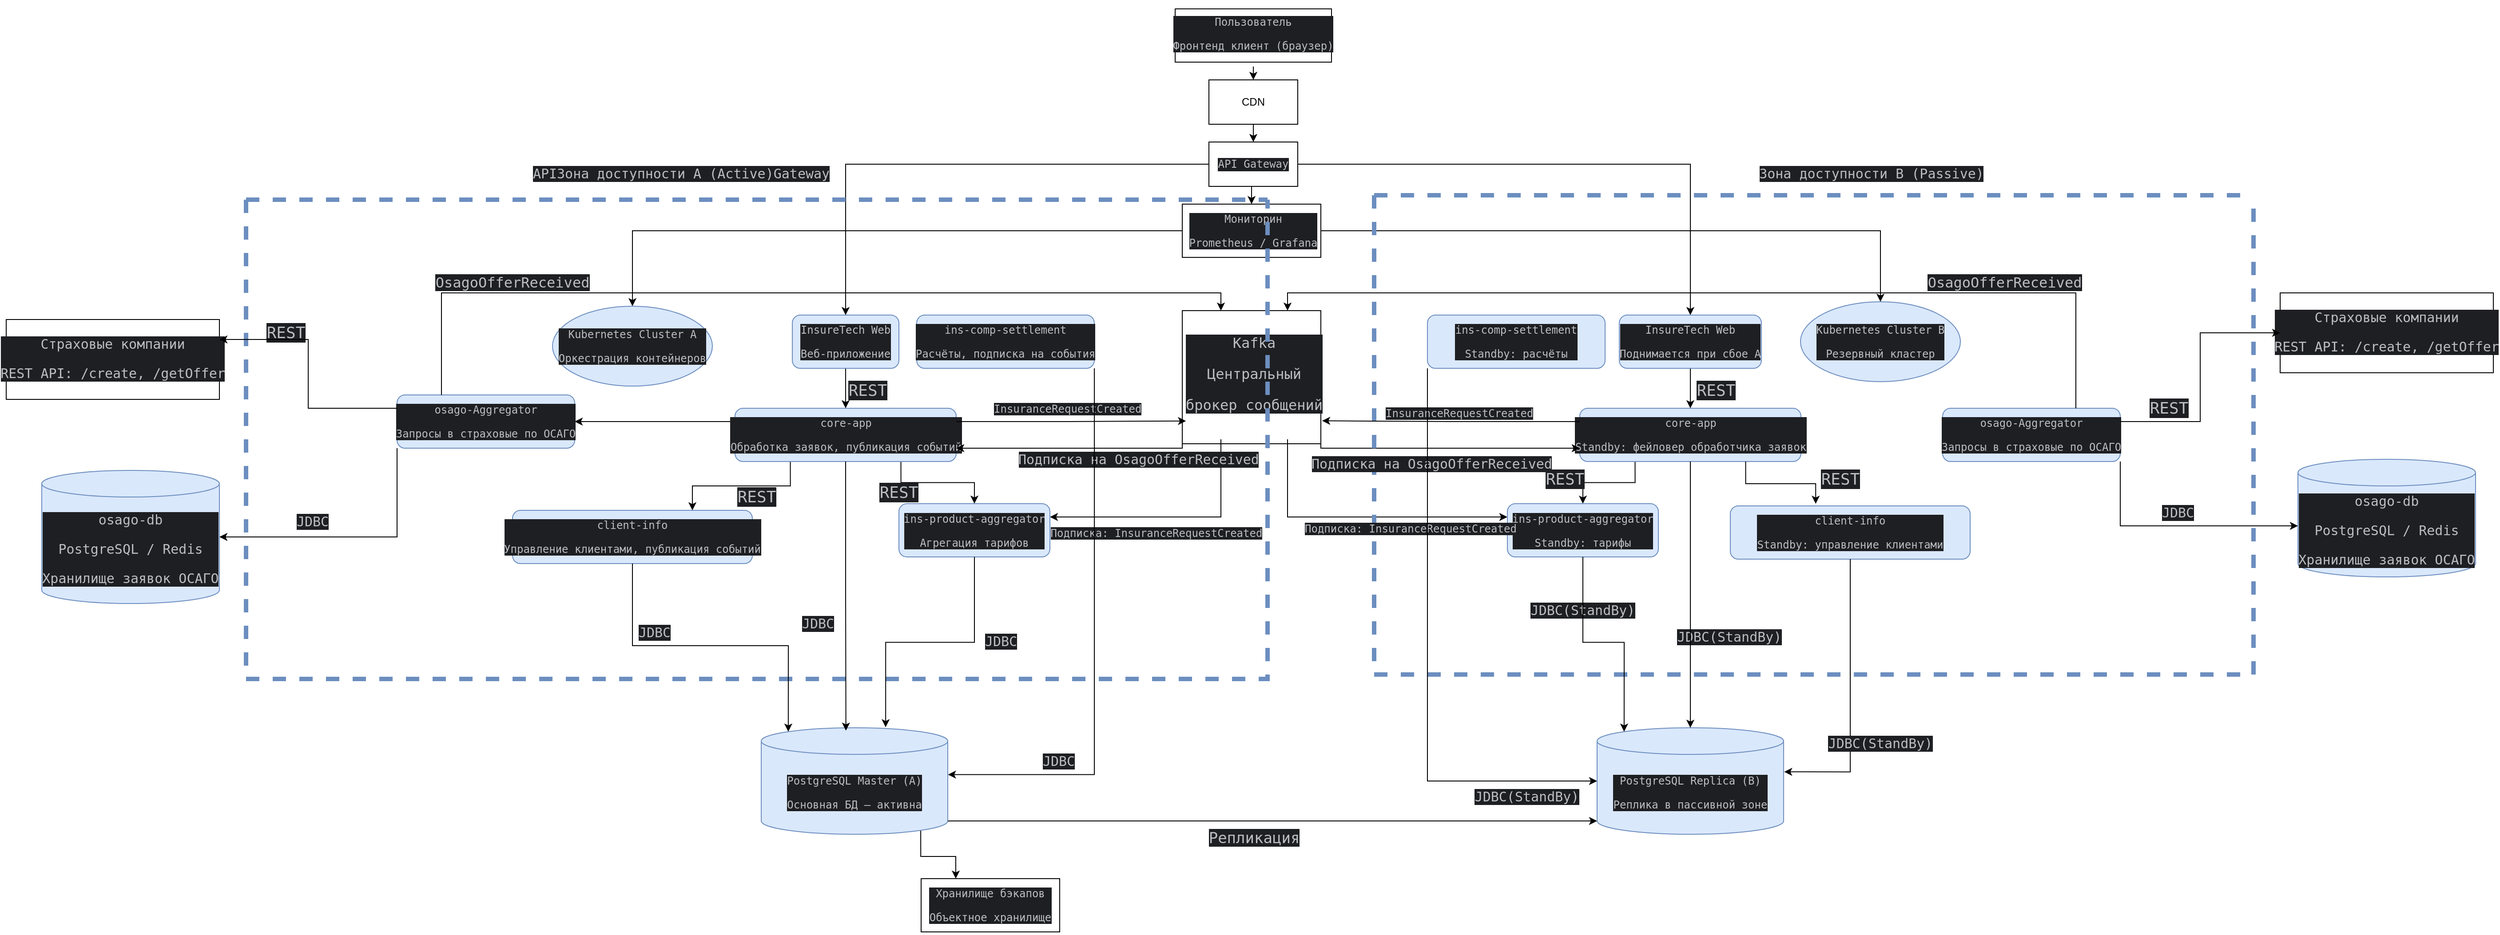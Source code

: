 <mxfile version="26.2.14">
  <diagram name="Страница — 1" id="bx8_xxog-MDYi9NOV8Kx">
    <mxGraphModel dx="5158" dy="1868" grid="1" gridSize="10" guides="1" tooltips="1" connect="1" arrows="1" fold="1" page="1" pageScale="1" pageWidth="827" pageHeight="1169" background="#FFFFFF" math="0" shadow="0">
      <root>
        <mxCell id="0" />
        <mxCell id="1" parent="0" />
        <mxCell id="gwfQxdDXelonZH8tzvoO-82" style="edgeStyle=orthogonalEdgeStyle;rounded=0;orthogonalLoop=1;jettySize=auto;html=1;exitX=0.5;exitY=1;exitDx=0;exitDy=0;entryX=0.5;entryY=0;entryDx=0;entryDy=0;" edge="1" parent="1" source="gwfQxdDXelonZH8tzvoO-2" target="gwfQxdDXelonZH8tzvoO-6">
          <mxGeometry relative="1" as="geometry" />
        </mxCell>
        <mxCell id="gwfQxdDXelonZH8tzvoO-2" value="" style="rounded=0;whiteSpace=wrap;html=1;" vertex="1" parent="1">
          <mxGeometry x="364" y="180" width="100" height="50" as="geometry" />
        </mxCell>
        <mxCell id="gwfQxdDXelonZH8tzvoO-1" value="" style="rounded=0;whiteSpace=wrap;html=1;" vertex="1" parent="1">
          <mxGeometry x="326" y="100" width="176" height="60" as="geometry" />
        </mxCell>
        <mxCell id="gwfQxdDXelonZH8tzvoO-83" style="edgeStyle=orthogonalEdgeStyle;rounded=0;orthogonalLoop=1;jettySize=auto;html=1;exitX=0.5;exitY=1;exitDx=0;exitDy=0;entryX=0.5;entryY=0;entryDx=0;entryDy=0;" edge="1" parent="1" source="gwfQxdDXelonZH8tzvoO-4" target="gwfQxdDXelonZH8tzvoO-2">
          <mxGeometry relative="1" as="geometry" />
        </mxCell>
        <mxCell id="gwfQxdDXelonZH8tzvoO-4" value="&lt;div style=&quot;background-color: rgb(30, 31, 34); color: rgb(188, 190, 196);&quot;&gt;&lt;pre style=&quot;font-family:&#39;JetBrains Mono&#39;,monospace;font-size:9,8pt;&quot;&gt;Пользователь&lt;/pre&gt;&lt;pre style=&quot;font-family:&#39;JetBrains Mono&#39;,monospace;font-size:9,8pt;&quot;&gt;&lt;div style=&quot;background-color:#1e1f22;color:#bcbec4&quot;&gt;&lt;pre style=&quot;font-family:&#39;JetBrains Mono&#39;,monospace;font-size:9,8pt;&quot;&gt;Фронтенд клиент (браузер)&lt;/pre&gt;&lt;/div&gt;&lt;/pre&gt;&lt;/div&gt;" style="text;html=1;align=center;verticalAlign=middle;whiteSpace=wrap;rounded=0;" vertex="1" parent="1">
          <mxGeometry x="364" y="90" width="100" height="75" as="geometry" />
        </mxCell>
        <mxCell id="gwfQxdDXelonZH8tzvoO-5" value="&lt;span style=&quot;background-color: light-dark(#ffffff, var(--ge-dark-color, #121212));&quot;&gt;CDN&lt;/span&gt;" style="text;html=1;align=center;verticalAlign=middle;whiteSpace=wrap;rounded=0;" vertex="1" parent="1">
          <mxGeometry x="384" y="190" width="60" height="30" as="geometry" />
        </mxCell>
        <mxCell id="gwfQxdDXelonZH8tzvoO-36" style="edgeStyle=orthogonalEdgeStyle;rounded=0;orthogonalLoop=1;jettySize=auto;html=1;exitX=1;exitY=0.5;exitDx=0;exitDy=0;entryX=0.5;entryY=0;entryDx=0;entryDy=0;" edge="1" parent="1" source="gwfQxdDXelonZH8tzvoO-6" target="gwfQxdDXelonZH8tzvoO-30">
          <mxGeometry relative="1" as="geometry" />
        </mxCell>
        <mxCell id="gwfQxdDXelonZH8tzvoO-81" style="edgeStyle=orthogonalEdgeStyle;rounded=0;orthogonalLoop=1;jettySize=auto;html=1;exitX=0.5;exitY=1;exitDx=0;exitDy=0;entryX=0.5;entryY=0;entryDx=0;entryDy=0;" edge="1" parent="1" source="gwfQxdDXelonZH8tzvoO-6" target="gwfQxdDXelonZH8tzvoO-13">
          <mxGeometry relative="1" as="geometry" />
        </mxCell>
        <mxCell id="gwfQxdDXelonZH8tzvoO-6" value="" style="rounded=0;whiteSpace=wrap;html=1;" vertex="1" parent="1">
          <mxGeometry x="364" y="250" width="100" height="50" as="geometry" />
        </mxCell>
        <mxCell id="gwfQxdDXelonZH8tzvoO-7" value="&lt;div style=&quot;background-color:#1e1f22;color:#bcbec4&quot;&gt;&lt;pre style=&quot;font-family:&#39;JetBrains Mono&#39;,monospace;font-size:9,8pt;&quot;&gt;API Gateway&lt;/pre&gt;&lt;/div&gt;" style="text;html=1;align=center;verticalAlign=middle;whiteSpace=wrap;rounded=0;" vertex="1" parent="1">
          <mxGeometry x="384" y="260" width="60" height="30" as="geometry" />
        </mxCell>
        <mxCell id="gwfQxdDXelonZH8tzvoO-11" value="&lt;div style=&quot;background-color: rgb(30, 31, 34); color: rgb(188, 190, 196);&quot;&gt;&lt;pre style=&quot;font-family:&#39;JetBrains Mono&#39;,monospace;font-size:9,8pt;&quot;&gt;&lt;font style=&quot;font-size: 15px;&quot;&gt;APIЗона доступности A (Active)Gateway&lt;/font&gt;&lt;br&gt;&lt;/pre&gt;&lt;/div&gt;" style="text;html=1;align=center;verticalAlign=middle;whiteSpace=wrap;rounded=0;" vertex="1" parent="1">
          <mxGeometry x="-260" y="270" width="60" height="30" as="geometry" />
        </mxCell>
        <mxCell id="gwfQxdDXelonZH8tzvoO-12" value="&lt;div style=&quot;background-color: rgb(30, 31, 34); color: rgb(188, 190, 196);&quot;&gt;&lt;pre style=&quot;font-family:&#39;JetBrains Mono&#39;,monospace;font-size:9,8pt;&quot;&gt;&lt;div style=&quot;background-color: rgb(30, 31, 34); color: rgb(188, 190, 196);&quot;&gt;&lt;pre style=&quot;font-family:&#39;JetBrains Mono&#39;,monospace;font-size:9,8pt;&quot;&gt;&lt;font style=&quot;font-size: 15px;&quot;&gt;Зона доступности B (Passive)&lt;/font&gt;&lt;/pre&gt;&lt;/div&gt;&lt;/pre&gt;&lt;/div&gt;" style="text;html=1;align=center;verticalAlign=middle;whiteSpace=wrap;rounded=0;" vertex="1" parent="1">
          <mxGeometry x="1080" y="270" width="60" height="30" as="geometry" />
        </mxCell>
        <mxCell id="gwfQxdDXelonZH8tzvoO-29" style="edgeStyle=orthogonalEdgeStyle;rounded=0;orthogonalLoop=1;jettySize=auto;html=1;entryX=0.5;entryY=0;entryDx=0;entryDy=0;" edge="1" parent="1" source="gwfQxdDXelonZH8tzvoO-13" target="gwfQxdDXelonZH8tzvoO-19">
          <mxGeometry relative="1" as="geometry" />
        </mxCell>
        <mxCell id="gwfQxdDXelonZH8tzvoO-32" style="edgeStyle=orthogonalEdgeStyle;rounded=0;orthogonalLoop=1;jettySize=auto;html=1;exitX=1;exitY=0.5;exitDx=0;exitDy=0;entryX=0.5;entryY=0;entryDx=0;entryDy=0;" edge="1" parent="1" source="gwfQxdDXelonZH8tzvoO-13" target="gwfQxdDXelonZH8tzvoO-21">
          <mxGeometry relative="1" as="geometry" />
        </mxCell>
        <mxCell id="gwfQxdDXelonZH8tzvoO-13" value="" style="rounded=0;whiteSpace=wrap;html=1;" vertex="1" parent="1">
          <mxGeometry x="334" y="320" width="156" height="60" as="geometry" />
        </mxCell>
        <mxCell id="gwfQxdDXelonZH8tzvoO-14" value="&lt;div style=&quot;background-color: rgb(30, 31, 34); color: rgb(188, 190, 196);&quot;&gt;&lt;pre style=&quot;font-family:&#39;JetBrains Mono&#39;,monospace;font-size:9,8pt;&quot;&gt;&lt;div style=&quot;background-color: rgb(30, 31, 34); color: rgb(188, 190, 196);&quot;&gt;&lt;pre style=&quot;font-family:&#39;JetBrains Mono&#39;,monospace;font-size:9,8pt;&quot;&gt;Мониторин&lt;/pre&gt;&lt;pre style=&quot;font-family:&#39;JetBrains Mono&#39;,monospace;font-size:9,8pt;&quot;&gt;Prometheus / Grafana&lt;/pre&gt;&lt;/div&gt;&lt;/pre&gt;&lt;/div&gt;" style="text;html=1;align=center;verticalAlign=middle;whiteSpace=wrap;rounded=0;" vertex="1" parent="1">
          <mxGeometry x="384" y="335" width="60" height="30" as="geometry" />
        </mxCell>
        <mxCell id="gwfQxdDXelonZH8tzvoO-42" style="edgeStyle=orthogonalEdgeStyle;rounded=0;orthogonalLoop=1;jettySize=auto;html=1;exitX=0.5;exitY=1;exitDx=0;exitDy=0;entryX=0.5;entryY=0;entryDx=0;entryDy=0;" edge="1" parent="1" source="gwfQxdDXelonZH8tzvoO-23" target="gwfQxdDXelonZH8tzvoO-37">
          <mxGeometry relative="1" as="geometry" />
        </mxCell>
        <mxCell id="gwfQxdDXelonZH8tzvoO-23" value="&lt;div style=&quot;background-color:#1e1f22;color:#bcbec4&quot;&gt;&lt;pre style=&quot;font-family:&#39;JetBrains Mono&#39;,monospace;font-size:9,8pt;&quot;&gt;InsureTech Web&lt;/pre&gt;&lt;pre style=&quot;font-family:&#39;JetBrains Mono&#39;,monospace;font-size:9,8pt;&quot;&gt;&lt;div&gt;&lt;pre style=&quot;font-family:&#39;JetBrains Mono&#39;,monospace;font-size:9,8pt;&quot;&gt;Веб-приложение&lt;/pre&gt;&lt;/div&gt;&lt;/pre&gt;&lt;/div&gt;" style="rounded=1;whiteSpace=wrap;html=1;fillColor=#dae8fc;strokeColor=#6c8ebf;" vertex="1" parent="1">
          <mxGeometry x="-105" y="445" width="120" height="60" as="geometry" />
        </mxCell>
        <mxCell id="gwfQxdDXelonZH8tzvoO-28" style="edgeStyle=orthogonalEdgeStyle;rounded=0;orthogonalLoop=1;jettySize=auto;html=1;entryX=0.5;entryY=0;entryDx=0;entryDy=0;" edge="1" parent="1" source="gwfQxdDXelonZH8tzvoO-6" target="gwfQxdDXelonZH8tzvoO-23">
          <mxGeometry relative="1" as="geometry" />
        </mxCell>
        <mxCell id="gwfQxdDXelonZH8tzvoO-43" style="edgeStyle=orthogonalEdgeStyle;rounded=0;orthogonalLoop=1;jettySize=auto;html=1;exitX=0.5;exitY=1;exitDx=0;exitDy=0;entryX=0.5;entryY=0;entryDx=0;entryDy=0;" edge="1" parent="1" source="gwfQxdDXelonZH8tzvoO-30" target="gwfQxdDXelonZH8tzvoO-39">
          <mxGeometry relative="1" as="geometry" />
        </mxCell>
        <mxCell id="gwfQxdDXelonZH8tzvoO-30" value="&lt;div style=&quot;background-color: rgb(30, 31, 34); color: rgb(188, 190, 196);&quot;&gt;&lt;pre style=&quot;font-family:&#39;JetBrains Mono&#39;,monospace;font-size:9,8pt;&quot;&gt;InsureTech Web&lt;/pre&gt;&lt;pre style=&quot;font-family:&#39;JetBrains Mono&#39;,monospace;font-size:9,8pt;&quot;&gt;&lt;pre style=&quot;font-family:&#39;JetBrains Mono&#39;,monospace;font-size:9,8pt;&quot;&gt;&lt;div style=&quot;background-color:#1e1f22;color:#bcbec4&quot;&gt;&lt;pre style=&quot;font-family:&#39;JetBrains Mono&#39;,monospace;font-size:9,8pt;&quot;&gt;Поднимается при сбое A&lt;/pre&gt;&lt;/div&gt;&lt;/pre&gt;&lt;/pre&gt;&lt;/div&gt;" style="rounded=1;whiteSpace=wrap;html=1;fillColor=#dae8fc;strokeColor=#6c8ebf;" vertex="1" parent="1">
          <mxGeometry x="826" y="445" width="160" height="60" as="geometry" />
        </mxCell>
        <mxCell id="gwfQxdDXelonZH8tzvoO-53" style="edgeStyle=orthogonalEdgeStyle;rounded=0;orthogonalLoop=1;jettySize=auto;html=1;exitX=0.25;exitY=1;exitDx=0;exitDy=0;entryX=0.75;entryY=0;entryDx=0;entryDy=0;" edge="1" parent="1" source="gwfQxdDXelonZH8tzvoO-37" target="gwfQxdDXelonZH8tzvoO-49">
          <mxGeometry relative="1" as="geometry" />
        </mxCell>
        <mxCell id="gwfQxdDXelonZH8tzvoO-54" style="edgeStyle=orthogonalEdgeStyle;rounded=0;orthogonalLoop=1;jettySize=auto;html=1;exitX=0.75;exitY=1;exitDx=0;exitDy=0;entryX=0.5;entryY=0;entryDx=0;entryDy=0;" edge="1" parent="1" source="gwfQxdDXelonZH8tzvoO-37" target="gwfQxdDXelonZH8tzvoO-50">
          <mxGeometry relative="1" as="geometry" />
        </mxCell>
        <mxCell id="gwfQxdDXelonZH8tzvoO-129" style="edgeStyle=orthogonalEdgeStyle;rounded=0;orthogonalLoop=1;jettySize=auto;html=1;exitX=0;exitY=0.25;exitDx=0;exitDy=0;entryX=1;entryY=0.5;entryDx=0;entryDy=0;" edge="1" parent="1" source="gwfQxdDXelonZH8tzvoO-37" target="gwfQxdDXelonZH8tzvoO-115">
          <mxGeometry relative="1" as="geometry" />
        </mxCell>
        <mxCell id="gwfQxdDXelonZH8tzvoO-37" value="&lt;div style=&quot;background-color: rgb(30, 31, 34); color: rgb(188, 190, 196);&quot;&gt;&lt;pre style=&quot;font-family:&#39;JetBrains Mono&#39;,monospace;font-size:9,8pt;&quot;&gt;&lt;div style=&quot;background-color: rgb(30, 31, 34); color: rgb(188, 190, 196);&quot;&gt;&lt;pre style=&quot;font-family:&#39;JetBrains Mono&#39;,monospace;font-size:9,8pt;&quot;&gt;core-app&lt;/pre&gt;&lt;pre style=&quot;font-family:&#39;JetBrains Mono&#39;,monospace;font-size:9,8pt;&quot;&gt;&lt;div style=&quot;background-color:#1e1f22;color:#bcbec4&quot;&gt;&lt;pre style=&quot;font-family:&#39;JetBrains Mono&#39;,monospace;font-size:9,8pt;&quot;&gt;Обработка заявок, публикация событий&lt;/pre&gt;&lt;/div&gt;&lt;/pre&gt;&lt;/div&gt;&lt;/pre&gt;&lt;/div&gt;" style="rounded=1;whiteSpace=wrap;html=1;fillColor=#dae8fc;strokeColor=#6c8ebf;" vertex="1" parent="1">
          <mxGeometry x="-169.5" y="550" width="249" height="60" as="geometry" />
        </mxCell>
        <mxCell id="gwfQxdDXelonZH8tzvoO-55" style="edgeStyle=orthogonalEdgeStyle;rounded=0;orthogonalLoop=1;jettySize=auto;html=1;exitX=0.25;exitY=1;exitDx=0;exitDy=0;entryX=0.5;entryY=0;entryDx=0;entryDy=0;" edge="1" parent="1" source="gwfQxdDXelonZH8tzvoO-39" target="gwfQxdDXelonZH8tzvoO-52">
          <mxGeometry relative="1" as="geometry" />
        </mxCell>
        <mxCell id="gwfQxdDXelonZH8tzvoO-39" value="&lt;div style=&quot;background-color: rgb(30, 31, 34); color: rgb(188, 190, 196);&quot;&gt;&lt;pre style=&quot;font-family:&#39;JetBrains Mono&#39;,monospace;font-size:9,8pt;&quot;&gt;&lt;div style=&quot;background-color: rgb(30, 31, 34); color: rgb(188, 190, 196);&quot;&gt;&lt;pre style=&quot;font-family:&#39;JetBrains Mono&#39;,monospace;font-size:9,8pt;&quot;&gt;core-app&lt;/pre&gt;&lt;pre style=&quot;font-family:&#39;JetBrains Mono&#39;,monospace;font-size:9,8pt;&quot;&gt;&lt;div style=&quot;background-color: rgb(30, 31, 34); color: rgb(188, 190, 196);&quot;&gt;&lt;pre style=&quot;font-family:&#39;JetBrains Mono&#39;,monospace;font-size:9,8pt;&quot;&gt;&lt;div style=&quot;background-color:#1e1f22;color:#bcbec4&quot;&gt;&lt;pre style=&quot;font-family:&#39;JetBrains Mono&#39;,monospace;font-size:9,8pt;&quot;&gt;Standby: фейловер обработчика заявок&lt;/pre&gt;&lt;/div&gt;&lt;/pre&gt;&lt;/div&gt;&lt;/pre&gt;&lt;/div&gt;&lt;/pre&gt;&lt;/div&gt;" style="rounded=1;whiteSpace=wrap;html=1;fillColor=#dae8fc;strokeColor=#6c8ebf;" vertex="1" parent="1">
          <mxGeometry x="781.5" y="550" width="249" height="60" as="geometry" />
        </mxCell>
        <mxCell id="gwfQxdDXelonZH8tzvoO-40" value="&lt;div style=&quot;background-color: rgb(30, 31, 34); color: rgb(188, 190, 196);&quot;&gt;&lt;pre style=&quot;font-family:&#39;JetBrains Mono&#39;,monospace;font-size:9,8pt;&quot;&gt;&lt;div style=&quot;background-color:#1e1f22;color:#bcbec4&quot;&gt;&lt;pre style=&quot;font-family:&#39;JetBrains Mono&#39;,monospace;font-size:9,8pt;&quot;&gt;ins-comp-settlement&lt;/pre&gt;&lt;pre style=&quot;font-family:&#39;JetBrains Mono&#39;,monospace;font-size:9,8pt;&quot;&gt;&lt;div&gt;&lt;pre style=&quot;font-family:&#39;JetBrains Mono&#39;,monospace;font-size:9,8pt;&quot;&gt;Расчёты, подписка на события&lt;/pre&gt;&lt;/div&gt;&lt;/pre&gt;&lt;/div&gt;&lt;/pre&gt;&lt;/div&gt;" style="rounded=1;whiteSpace=wrap;html=1;fillColor=#dae8fc;strokeColor=#6c8ebf;" vertex="1" parent="1">
          <mxGeometry x="35" y="445" width="200" height="60" as="geometry" />
        </mxCell>
        <mxCell id="gwfQxdDXelonZH8tzvoO-41" value="&lt;div style=&quot;background-color: rgb(30, 31, 34); color: rgb(188, 190, 196);&quot;&gt;&lt;pre style=&quot;font-family:&#39;JetBrains Mono&#39;,monospace;font-size:9,8pt;&quot;&gt;&lt;div style=&quot;background-color: rgb(30, 31, 34); color: rgb(188, 190, 196);&quot;&gt;&lt;pre style=&quot;font-family:&#39;JetBrains Mono&#39;,monospace;font-size:9,8pt;&quot;&gt;ins-comp-settlement&lt;/pre&gt;&lt;pre style=&quot;font-family:&#39;JetBrains Mono&#39;,monospace;font-size:9,8pt;&quot;&gt;&lt;pre style=&quot;font-family:&#39;JetBrains Mono&#39;,monospace;font-size:9,8pt;&quot;&gt;&lt;div style=&quot;background-color:#1e1f22;color:#bcbec4&quot;&gt;&lt;pre style=&quot;font-family:&#39;JetBrains Mono&#39;,monospace;font-size:9,8pt;&quot;&gt;Standby: расчёты&lt;/pre&gt;&lt;/div&gt;&lt;/pre&gt;&lt;/pre&gt;&lt;/div&gt;&lt;/pre&gt;&lt;/div&gt;" style="rounded=1;whiteSpace=wrap;html=1;fillColor=#dae8fc;strokeColor=#6c8ebf;" vertex="1" parent="1">
          <mxGeometry x="610" y="445" width="200" height="60" as="geometry" />
        </mxCell>
        <mxCell id="gwfQxdDXelonZH8tzvoO-133" style="edgeStyle=orthogonalEdgeStyle;rounded=0;orthogonalLoop=1;jettySize=auto;html=1;exitX=0;exitY=1;exitDx=0;exitDy=0;entryX=1;entryY=0.75;entryDx=0;entryDy=0;" edge="1" parent="1" source="gwfQxdDXelonZH8tzvoO-45" target="gwfQxdDXelonZH8tzvoO-37">
          <mxGeometry relative="1" as="geometry">
            <Array as="points">
              <mxPoint x="334" y="595" />
            </Array>
          </mxGeometry>
        </mxCell>
        <mxCell id="gwfQxdDXelonZH8tzvoO-45" value="" style="rounded=0;whiteSpace=wrap;html=1;" vertex="1" parent="1">
          <mxGeometry x="334" y="440" width="156" height="150" as="geometry" />
        </mxCell>
        <mxCell id="gwfQxdDXelonZH8tzvoO-70" style="edgeStyle=orthogonalEdgeStyle;rounded=0;orthogonalLoop=1;jettySize=auto;html=1;exitX=0.25;exitY=1;exitDx=0;exitDy=0;entryX=1;entryY=0.25;entryDx=0;entryDy=0;" edge="1" parent="1" source="gwfQxdDXelonZH8tzvoO-46" target="gwfQxdDXelonZH8tzvoO-50">
          <mxGeometry relative="1" as="geometry" />
        </mxCell>
        <mxCell id="gwfQxdDXelonZH8tzvoO-71" style="edgeStyle=orthogonalEdgeStyle;rounded=0;orthogonalLoop=1;jettySize=auto;html=1;exitX=0.75;exitY=1;exitDx=0;exitDy=0;entryX=0;entryY=0.25;entryDx=0;entryDy=0;" edge="1" parent="1" source="gwfQxdDXelonZH8tzvoO-46" target="gwfQxdDXelonZH8tzvoO-52">
          <mxGeometry relative="1" as="geometry" />
        </mxCell>
        <mxCell id="gwfQxdDXelonZH8tzvoO-165" style="edgeStyle=orthogonalEdgeStyle;rounded=0;orthogonalLoop=1;jettySize=auto;html=1;exitX=1;exitY=1;exitDx=0;exitDy=0;entryX=0;entryY=0.75;entryDx=0;entryDy=0;" edge="1" parent="1" source="gwfQxdDXelonZH8tzvoO-46" target="gwfQxdDXelonZH8tzvoO-39">
          <mxGeometry relative="1" as="geometry">
            <Array as="points">
              <mxPoint x="490" y="595" />
            </Array>
          </mxGeometry>
        </mxCell>
        <mxCell id="gwfQxdDXelonZH8tzvoO-46" value="&lt;div style=&quot;background-color: rgb(30, 31, 34); color: rgb(188, 190, 196);&quot;&gt;&lt;pre style=&quot;font-family:&#39;JetBrains Mono&#39;,monospace;font-size:9,8pt;&quot;&gt;&lt;div style=&quot;background-color: rgb(30, 31, 34); color: rgb(188, 190, 196);&quot;&gt;&lt;pre style=&quot;font-family:&#39;JetBrains Mono&#39;,monospace;font-size:9,8pt;&quot;&gt;&lt;div style=&quot;background-color: rgb(30, 31, 34); color: rgb(188, 190, 196);&quot;&gt;&lt;pre style=&quot;font-family:&#39;JetBrains Mono&#39;,monospace;font-size:9,8pt;&quot;&gt;&lt;font style=&quot;font-size: 16px;&quot;&gt;Kafka&lt;/font&gt;&lt;/pre&gt;&lt;pre style=&quot;font-family:&#39;JetBrains Mono&#39;,monospace;font-size:9,8pt;&quot;&gt;&lt;font style=&quot;font-size: 16px;&quot;&gt;&lt;div style=&quot;background-color: rgb(30, 31, 34); color: rgb(188, 190, 196);&quot;&gt;&lt;pre style=&quot;font-family: &amp;quot;JetBrains Mono&amp;quot;, monospace;&quot;&gt;Центральный&lt;/pre&gt;&lt;pre style=&quot;font-family: &amp;quot;JetBrains Mono&amp;quot;, monospace;&quot;&gt;брокер сообщений&lt;/pre&gt;&lt;/div&gt;&lt;/font&gt;&lt;/pre&gt;&lt;/div&gt;&lt;/pre&gt;&lt;/div&gt;&lt;/pre&gt;&lt;/div&gt;" style="text;html=1;align=center;verticalAlign=middle;whiteSpace=wrap;rounded=0;" vertex="1" parent="1">
          <mxGeometry x="340" y="440" width="150" height="145" as="geometry" />
        </mxCell>
        <mxCell id="gwfQxdDXelonZH8tzvoO-50" value="&lt;div style=&quot;background-color: rgb(30, 31, 34); color: rgb(188, 190, 196);&quot;&gt;&lt;pre style=&quot;font-family:&#39;JetBrains Mono&#39;,monospace;font-size:9,8pt;&quot;&gt;&lt;div style=&quot;background-color:#1e1f22;color:#bcbec4&quot;&gt;&lt;pre style=&quot;font-family:&#39;JetBrains Mono&#39;,monospace;font-size:9,8pt;&quot;&gt;ins-product-aggregator&lt;/pre&gt;&lt;pre style=&quot;font-family:&#39;JetBrains Mono&#39;,monospace;font-size:9,8pt;&quot;&gt;&lt;div&gt;&lt;pre style=&quot;font-family:&#39;JetBrains Mono&#39;,monospace;font-size:9,8pt;&quot;&gt;Агрегация тарифов&lt;/pre&gt;&lt;/div&gt;&lt;/pre&gt;&lt;/div&gt;&lt;/pre&gt;&lt;/div&gt;" style="rounded=1;whiteSpace=wrap;html=1;fillColor=#dae8fc;strokeColor=#6c8ebf;" vertex="1" parent="1">
          <mxGeometry x="15" y="657.5" width="170" height="60" as="geometry" />
        </mxCell>
        <mxCell id="gwfQxdDXelonZH8tzvoO-51" value="&lt;div style=&quot;background-color: rgb(30, 31, 34); color: rgb(188, 190, 196);&quot;&gt;&lt;pre style=&quot;font-family:&#39;JetBrains Mono&#39;,monospace;font-size:9,8pt;&quot;&gt;client-info&lt;/pre&gt;&lt;pre style=&quot;font-family:&#39;JetBrains Mono&#39;,monospace;font-size:9,8pt;&quot;&gt;&lt;div style=&quot;background-color: rgb(30, 31, 34); color: rgb(188, 190, 196);&quot;&gt;&lt;pre style=&quot;font-family:&#39;JetBrains Mono&#39;,monospace;font-size:9,8pt;&quot;&gt;&lt;div style=&quot;background-color:#1e1f22;color:#bcbec4&quot;&gt;&lt;pre style=&quot;font-family:&#39;JetBrains Mono&#39;,monospace;font-size:9,8pt;&quot;&gt;Standby: управление клиентами&lt;/pre&gt;&lt;/div&gt;&lt;/pre&gt;&lt;/div&gt;&lt;/pre&gt;&lt;/div&gt;" style="rounded=1;whiteSpace=wrap;html=1;fillColor=#dae8fc;strokeColor=#6c8ebf;" vertex="1" parent="1">
          <mxGeometry x="951" y="660" width="270" height="60" as="geometry" />
        </mxCell>
        <mxCell id="gwfQxdDXelonZH8tzvoO-56" style="edgeStyle=orthogonalEdgeStyle;rounded=0;orthogonalLoop=1;jettySize=auto;html=1;exitX=0.75;exitY=1;exitDx=0;exitDy=0;entryX=0.356;entryY=-0.04;entryDx=0;entryDy=0;entryPerimeter=0;" edge="1" parent="1" source="gwfQxdDXelonZH8tzvoO-39" target="gwfQxdDXelonZH8tzvoO-51">
          <mxGeometry relative="1" as="geometry" />
        </mxCell>
        <mxCell id="gwfQxdDXelonZH8tzvoO-60" value="&lt;div style=&quot;background-color: rgb(30, 31, 34); color: rgb(188, 190, 196);&quot;&gt;&lt;pre style=&quot;font-family:&#39;JetBrains Mono&#39;,monospace;font-size:9,8pt;&quot;&gt;&lt;font style=&quot;font-size: 18px;&quot;&gt;REST&lt;/font&gt;&lt;/pre&gt;&lt;/div&gt;" style="text;whiteSpace=wrap;html=1;align=center;" vertex="1" parent="1">
          <mxGeometry x="1050" y="600" width="50" height="50" as="geometry" />
        </mxCell>
        <mxCell id="gwfQxdDXelonZH8tzvoO-61" value="&lt;div style=&quot;background-color: rgb(30, 31, 34); color: rgb(188, 190, 196);&quot;&gt;&lt;pre style=&quot;font-family:&#39;JetBrains Mono&#39;,monospace;font-size:9,8pt;&quot;&gt;&lt;font style=&quot;font-size: 18px;&quot;&gt;REST&lt;/font&gt;&lt;/pre&gt;&lt;/div&gt;" style="text;whiteSpace=wrap;html=1;align=center;" vertex="1" parent="1">
          <mxGeometry x="910" y="500" width="50" height="50" as="geometry" />
        </mxCell>
        <mxCell id="gwfQxdDXelonZH8tzvoO-62" value="&lt;div style=&quot;background-color: rgb(30, 31, 34); color: rgb(188, 190, 196);&quot;&gt;&lt;pre style=&quot;font-family:&#39;JetBrains Mono&#39;,monospace;font-size:9,8pt;&quot;&gt;&lt;font style=&quot;font-size: 18px;&quot;&gt;REST&lt;/font&gt;&lt;/pre&gt;&lt;/div&gt;" style="text;whiteSpace=wrap;html=1;align=center;" vertex="1" parent="1">
          <mxGeometry x="-45" y="500" width="50" height="50" as="geometry" />
        </mxCell>
        <mxCell id="gwfQxdDXelonZH8tzvoO-79" value="" style="swimlane;startSize=0;fillColor=#dae8fc;strokeColor=#6c8ebf;dashed=1;strokeWidth=5;" vertex="1" parent="1">
          <mxGeometry x="-720" y="315" width="1150" height="540" as="geometry" />
        </mxCell>
        <mxCell id="gwfQxdDXelonZH8tzvoO-73" value="&lt;div style=&quot;background-color:#1e1f22;color:#bcbec4&quot;&gt;&lt;pre style=&quot;font-family:&#39;JetBrains Mono&#39;,monospace;font-size:9,8pt;&quot;&gt;InsuranceRequestCreated&lt;/pre&gt;&lt;/div&gt;" style="text;whiteSpace=wrap;html=1;" vertex="1" parent="gwfQxdDXelonZH8tzvoO-79">
          <mxGeometry x="840" y="210" width="164" height="40" as="geometry" />
        </mxCell>
        <mxCell id="gwfQxdDXelonZH8tzvoO-19" value="&lt;div style=&quot;background-color:#1e1f22;color:#bcbec4&quot;&gt;&lt;pre style=&quot;font-family:&#39;JetBrains Mono&#39;,monospace;font-size:9,8pt;&quot;&gt;Kubernetes Cluster A&lt;/pre&gt;&lt;pre style=&quot;font-family:&#39;JetBrains Mono&#39;,monospace;font-size:9,8pt;&quot;&gt;&lt;div&gt;&lt;pre style=&quot;font-family:&#39;JetBrains Mono&#39;,monospace;font-size:9,8pt;&quot;&gt;Оркестрация контейнеров&lt;/pre&gt;&lt;/div&gt;&lt;/pre&gt;&lt;/div&gt;" style="ellipse;whiteSpace=wrap;html=1;fillColor=#dae8fc;strokeColor=#6c8ebf;" vertex="1" parent="gwfQxdDXelonZH8tzvoO-79">
          <mxGeometry x="345" y="120" width="180" height="90" as="geometry" />
        </mxCell>
        <mxCell id="gwfQxdDXelonZH8tzvoO-49" value="&lt;div style=&quot;background-color: rgb(30, 31, 34); color: rgb(188, 190, 196);&quot;&gt;&lt;pre style=&quot;font-family:&#39;JetBrains Mono&#39;,monospace;font-size:9,8pt;&quot;&gt;client-info&lt;/pre&gt;&lt;pre style=&quot;font-family:&#39;JetBrains Mono&#39;,monospace;font-size:9,8pt;&quot;&gt;&lt;div style=&quot;background-color:#1e1f22;color:#bcbec4&quot;&gt;&lt;pre style=&quot;font-family:&#39;JetBrains Mono&#39;,monospace;font-size:9,8pt;&quot;&gt;Управление клиентами, публикация событий&lt;/pre&gt;&lt;/div&gt;&lt;/pre&gt;&lt;/div&gt;" style="rounded=1;whiteSpace=wrap;html=1;fillColor=#dae8fc;strokeColor=#6c8ebf;" vertex="1" parent="gwfQxdDXelonZH8tzvoO-79">
          <mxGeometry x="300" y="350" width="270" height="60" as="geometry" />
        </mxCell>
        <mxCell id="gwfQxdDXelonZH8tzvoO-57" value="&lt;div style=&quot;background-color: rgb(30, 31, 34); color: rgb(188, 190, 196);&quot;&gt;&lt;pre style=&quot;font-family:&#39;JetBrains Mono&#39;,monospace;font-size:9,8pt;&quot;&gt;&lt;font style=&quot;font-size: 18px;&quot;&gt;REST&lt;/font&gt;&lt;/pre&gt;&lt;/div&gt;" style="text;whiteSpace=wrap;html=1;align=center;" vertex="1" parent="gwfQxdDXelonZH8tzvoO-79">
          <mxGeometry x="710" y="300" width="50" height="50" as="geometry" />
        </mxCell>
        <mxCell id="gwfQxdDXelonZH8tzvoO-58" value="&lt;div style=&quot;background-color: rgb(30, 31, 34); color: rgb(188, 190, 196);&quot;&gt;&lt;pre style=&quot;font-family:&#39;JetBrains Mono&#39;,monospace;font-size:9,8pt;&quot;&gt;&lt;font style=&quot;font-size: 18px;&quot;&gt;REST&lt;/font&gt;&lt;/pre&gt;&lt;/div&gt;" style="text;whiteSpace=wrap;html=1;align=center;" vertex="1" parent="gwfQxdDXelonZH8tzvoO-79">
          <mxGeometry x="550" y="305" width="50" height="50" as="geometry" />
        </mxCell>
        <mxCell id="gwfQxdDXelonZH8tzvoO-103" value="&lt;div style=&quot;background-color: rgb(30, 31, 34); color: rgb(188, 190, 196);&quot;&gt;&lt;pre style=&quot;font-family:&#39;JetBrains Mono&#39;,monospace;font-size:9,8pt;&quot;&gt;&lt;font style=&quot;font-size: 15px;&quot;&gt;JDBC&lt;/font&gt;&lt;/pre&gt;&lt;/div&gt;" style="text;whiteSpace=wrap;html=1;align=center;" vertex="1" parent="gwfQxdDXelonZH8tzvoO-79">
          <mxGeometry x="435" y="460" width="50" height="40" as="geometry" />
        </mxCell>
        <mxCell id="gwfQxdDXelonZH8tzvoO-105" value="&lt;div style=&quot;background-color: rgb(30, 31, 34); color: rgb(188, 190, 196);&quot;&gt;&lt;pre style=&quot;font-family:&#39;JetBrains Mono&#39;,monospace;font-size:9,8pt;&quot;&gt;&lt;font style=&quot;font-size: 15px;&quot;&gt;JDBC&lt;/font&gt;&lt;/pre&gt;&lt;/div&gt;" style="text;whiteSpace=wrap;html=1;align=center;" vertex="1" parent="gwfQxdDXelonZH8tzvoO-79">
          <mxGeometry x="619" y="450" width="50" height="40" as="geometry" />
        </mxCell>
        <mxCell id="gwfQxdDXelonZH8tzvoO-106" value="&lt;div style=&quot;background-color: rgb(30, 31, 34); color: rgb(188, 190, 196);&quot;&gt;&lt;pre style=&quot;font-family:&#39;JetBrains Mono&#39;,monospace;font-size:9,8pt;&quot;&gt;&lt;font style=&quot;font-size: 15px;&quot;&gt;JDBC&lt;/font&gt;&lt;/pre&gt;&lt;/div&gt;" style="text;whiteSpace=wrap;html=1;align=center;" vertex="1" parent="gwfQxdDXelonZH8tzvoO-79">
          <mxGeometry x="825" y="470" width="50" height="40" as="geometry" />
        </mxCell>
        <mxCell id="gwfQxdDXelonZH8tzvoO-63" value="&lt;div style=&quot;background-color:#1e1f22;color:#bcbec4&quot;&gt;&lt;pre style=&quot;font-family:&#39;JetBrains Mono&#39;,monospace;font-size:9,8pt;&quot;&gt;Подписка: InsuranceRequestCreated&lt;/pre&gt;&lt;/div&gt;" style="text;whiteSpace=wrap;html=1;align=center;" vertex="1" parent="gwfQxdDXelonZH8tzvoO-79">
          <mxGeometry x="900" y="350" width="250" height="40" as="geometry" />
        </mxCell>
        <mxCell id="gwfQxdDXelonZH8tzvoO-115" value="&lt;div style=&quot;background-color: rgb(30, 31, 34); color: rgb(188, 190, 196);&quot;&gt;&lt;pre style=&quot;font-family:&#39;JetBrains Mono&#39;,monospace;font-size:9,8pt;&quot;&gt;&lt;div style=&quot;background-color:#1e1f22;color:#bcbec4&quot;&gt;&lt;pre style=&quot;font-family:&#39;JetBrains Mono&#39;,monospace;font-size:9,8pt;&quot;&gt;osago-Aggregator&lt;/pre&gt;&lt;/div&gt;&lt;/pre&gt;&lt;pre style=&quot;font-family:&#39;JetBrains Mono&#39;,monospace;font-size:9,8pt;&quot;&gt;&lt;div style=&quot;background-color:#1e1f22;color:#bcbec4&quot;&gt;&lt;pre style=&quot;font-family:&#39;JetBrains Mono&#39;,monospace;font-size:9,8pt;&quot;&gt;Запросы в страховые по ОСАГО&lt;/pre&gt;&lt;/div&gt;&lt;/pre&gt;&lt;/div&gt;" style="rounded=1;whiteSpace=wrap;html=1;fillColor=#dae8fc;strokeColor=#6c8ebf;" vertex="1" parent="gwfQxdDXelonZH8tzvoO-79">
          <mxGeometry x="170" y="220" width="200" height="60" as="geometry" />
        </mxCell>
        <mxCell id="gwfQxdDXelonZH8tzvoO-130" value="&lt;div style=&quot;background-color: rgb(30, 31, 34); color: rgb(188, 190, 196);&quot;&gt;&lt;pre style=&quot;font-family:&#39;JetBrains Mono&#39;,monospace;font-size:9,8pt;&quot;&gt;&lt;font style=&quot;font-size: 16px;&quot;&gt;OsagoOfferReceived&lt;/font&gt;&lt;/pre&gt;&lt;/div&gt;" style="text;whiteSpace=wrap;html=1;align=center;" vertex="1" parent="gwfQxdDXelonZH8tzvoO-79">
          <mxGeometry x="220" y="65" width="160" height="40" as="geometry" />
        </mxCell>
        <mxCell id="gwfQxdDXelonZH8tzvoO-134" value="&lt;div style=&quot;background-color: rgb(30, 31, 34); color: rgb(188, 190, 196);&quot;&gt;&lt;pre style=&quot;font-family:&#39;JetBrains Mono&#39;,monospace;font-size:9,8pt;&quot;&gt;&lt;font style=&quot;font-size: 15px;&quot;&gt;Подписка на OsagoOfferReceived&lt;/font&gt;&lt;/pre&gt;&lt;/div&gt;" style="text;whiteSpace=wrap;html=1;align=center;" vertex="1" parent="gwfQxdDXelonZH8tzvoO-79">
          <mxGeometry x="890" y="265" width="230" height="40" as="geometry" />
        </mxCell>
        <mxCell id="gwfQxdDXelonZH8tzvoO-139" value="&lt;div style=&quot;background-color: rgb(30, 31, 34); color: rgb(188, 190, 196);&quot;&gt;&lt;pre style=&quot;font-family:&#39;JetBrains Mono&#39;,monospace;font-size:9,8pt;&quot;&gt;&lt;font style=&quot;font-size: 15px;&quot;&gt;JDBC&lt;/font&gt;&lt;/pre&gt;&lt;/div&gt;" style="text;whiteSpace=wrap;html=1;align=center;" vertex="1" parent="gwfQxdDXelonZH8tzvoO-79">
          <mxGeometry x="50" y="335" width="50" height="40" as="geometry" />
        </mxCell>
        <mxCell id="gwfQxdDXelonZH8tzvoO-140" value="&lt;div style=&quot;background-color: rgb(30, 31, 34); color: rgb(188, 190, 196);&quot;&gt;&lt;pre style=&quot;font-family:&#39;JetBrains Mono&#39;,monospace;font-size:9,8pt;&quot;&gt;&lt;font style=&quot;font-size: 18px;&quot;&gt;REST&lt;/font&gt;&lt;/pre&gt;&lt;/div&gt;" style="text;whiteSpace=wrap;html=1;align=center;" vertex="1" parent="gwfQxdDXelonZH8tzvoO-79">
          <mxGeometry x="20" y="120" width="50" height="50" as="geometry" />
        </mxCell>
        <mxCell id="gwfQxdDXelonZH8tzvoO-80" value="" style="swimlane;startSize=0;fillColor=#dae8fc;strokeColor=#6c8ebf;dashed=1;strokeWidth=5;" vertex="1" parent="1">
          <mxGeometry x="550" y="310" width="990" height="540" as="geometry" />
        </mxCell>
        <mxCell id="gwfQxdDXelonZH8tzvoO-74" value="&lt;div style=&quot;background-color:#1e1f22;color:#bcbec4&quot;&gt;&lt;pre style=&quot;font-family:&#39;JetBrains Mono&#39;,monospace;font-size:9,8pt;&quot;&gt;InsuranceRequestCreated&lt;/pre&gt;&lt;/div&gt;" style="text;whiteSpace=wrap;html=1;" vertex="1" parent="gwfQxdDXelonZH8tzvoO-80">
          <mxGeometry x="11" y="220" width="164" height="40" as="geometry" />
        </mxCell>
        <mxCell id="gwfQxdDXelonZH8tzvoO-52" value="&lt;div style=&quot;background-color: rgb(30, 31, 34); color: rgb(188, 190, 196);&quot;&gt;&lt;pre style=&quot;font-family:&#39;JetBrains Mono&#39;,monospace;font-size:9,8pt;&quot;&gt;&lt;div style=&quot;background-color: rgb(30, 31, 34); color: rgb(188, 190, 196);&quot;&gt;&lt;pre style=&quot;font-family:&#39;JetBrains Mono&#39;,monospace;font-size:9,8pt;&quot;&gt;ins-product-aggregator&lt;/pre&gt;&lt;pre style=&quot;font-family:&#39;JetBrains Mono&#39;,monospace;font-size:9,8pt;&quot;&gt;&lt;pre style=&quot;font-family:&#39;JetBrains Mono&#39;,monospace;font-size:9,8pt;&quot;&gt;&lt;div style=&quot;background-color:#1e1f22;color:#bcbec4&quot;&gt;&lt;pre style=&quot;font-family:&#39;JetBrains Mono&#39;,monospace;font-size:9,8pt;&quot;&gt;Standby: тарифы&lt;/pre&gt;&lt;/div&gt;&lt;/pre&gt;&lt;/pre&gt;&lt;/div&gt;&lt;/pre&gt;&lt;/div&gt;" style="rounded=1;whiteSpace=wrap;html=1;fillColor=#dae8fc;strokeColor=#6c8ebf;" vertex="1" parent="gwfQxdDXelonZH8tzvoO-80">
          <mxGeometry x="150" y="347.5" width="170" height="60" as="geometry" />
        </mxCell>
        <mxCell id="gwfQxdDXelonZH8tzvoO-64" value="&lt;div style=&quot;background-color:#1e1f22;color:#bcbec4&quot;&gt;&lt;pre style=&quot;font-family:&#39;JetBrains Mono&#39;,monospace;font-size:9,8pt;&quot;&gt;Подписка: InsuranceRequestCreated&lt;/pre&gt;&lt;/div&gt;" style="text;whiteSpace=wrap;html=1;" vertex="1" parent="gwfQxdDXelonZH8tzvoO-80">
          <mxGeometry x="-80" y="350" width="250" height="35" as="geometry" />
        </mxCell>
        <mxCell id="gwfQxdDXelonZH8tzvoO-72" style="edgeStyle=orthogonalEdgeStyle;rounded=0;orthogonalLoop=1;jettySize=auto;html=1;exitX=0.5;exitY=1;exitDx=0;exitDy=0;" edge="1" parent="gwfQxdDXelonZH8tzvoO-80" source="gwfQxdDXelonZH8tzvoO-64" target="gwfQxdDXelonZH8tzvoO-64">
          <mxGeometry relative="1" as="geometry" />
        </mxCell>
        <mxCell id="gwfQxdDXelonZH8tzvoO-21" value="&lt;div style=&quot;background-color: rgb(30, 31, 34); color: rgb(188, 190, 196);&quot;&gt;&lt;pre style=&quot;font-family:&#39;JetBrains Mono&#39;,monospace;font-size:9,8pt;&quot;&gt;Kubernetes Cluster B&lt;/pre&gt;&lt;pre style=&quot;font-family:&#39;JetBrains Mono&#39;,monospace;font-size:9,8pt;&quot;&gt;&lt;div style=&quot;background-color:#1e1f22;color:#bcbec4&quot;&gt;&lt;pre style=&quot;font-family:&#39;JetBrains Mono&#39;,monospace;font-size:9,8pt;&quot;&gt;Резервный кластер&lt;/pre&gt;&lt;/div&gt;&lt;/pre&gt;&lt;/div&gt;" style="ellipse;whiteSpace=wrap;html=1;fillColor=#dae8fc;strokeColor=#6c8ebf;" vertex="1" parent="gwfQxdDXelonZH8tzvoO-80">
          <mxGeometry x="480" y="120" width="180" height="90" as="geometry" />
        </mxCell>
        <mxCell id="gwfQxdDXelonZH8tzvoO-59" value="&lt;div style=&quot;background-color: rgb(30, 31, 34); color: rgb(188, 190, 196);&quot;&gt;&lt;pre style=&quot;font-family:&#39;JetBrains Mono&#39;,monospace;font-size:9,8pt;&quot;&gt;&lt;font style=&quot;font-size: 18px;&quot;&gt;REST&lt;/font&gt;&lt;/pre&gt;&lt;/div&gt;" style="text;whiteSpace=wrap;html=1;align=center;" vertex="1" parent="gwfQxdDXelonZH8tzvoO-80">
          <mxGeometry x="190" y="290" width="50" height="50" as="geometry" />
        </mxCell>
        <mxCell id="gwfQxdDXelonZH8tzvoO-107" value="&lt;div style=&quot;background-color: rgb(30, 31, 34); color: rgb(188, 190, 196);&quot;&gt;&lt;pre style=&quot;font-family:&#39;JetBrains Mono&#39;,monospace;font-size:9,8pt;&quot;&gt;&lt;font style=&quot;font-size: 15px;&quot;&gt;JDBC(StandBy)&lt;/font&gt;&lt;/pre&gt;&lt;/div&gt;" style="text;whiteSpace=wrap;html=1;align=center;" vertex="1" parent="gwfQxdDXelonZH8tzvoO-80">
          <mxGeometry x="175" y="440" width="120" height="40" as="geometry" />
        </mxCell>
        <mxCell id="gwfQxdDXelonZH8tzvoO-109" value="&lt;div style=&quot;background-color: rgb(30, 31, 34); color: rgb(188, 190, 196);&quot;&gt;&lt;pre style=&quot;font-family:&#39;JetBrains Mono&#39;,monospace;font-size:9,8pt;&quot;&gt;&lt;font style=&quot;font-size: 15px;&quot;&gt;JDBC(StandBy)&lt;/font&gt;&lt;/pre&gt;&lt;/div&gt;" style="text;whiteSpace=wrap;html=1;align=center;" vertex="1" parent="gwfQxdDXelonZH8tzvoO-80">
          <mxGeometry x="340" y="470" width="120" height="40" as="geometry" />
        </mxCell>
        <mxCell id="gwfQxdDXelonZH8tzvoO-151" value="&lt;div style=&quot;background-color: rgb(30, 31, 34); color: rgb(188, 190, 196);&quot;&gt;&lt;pre style=&quot;font-family:&#39;JetBrains Mono&#39;,monospace;font-size:9,8pt;&quot;&gt;&lt;div style=&quot;background-color:#1e1f22;color:#bcbec4&quot;&gt;&lt;pre style=&quot;font-family:&#39;JetBrains Mono&#39;,monospace;font-size:9,8pt;&quot;&gt;osago-Aggregator&lt;/pre&gt;&lt;/div&gt;&lt;/pre&gt;&lt;pre style=&quot;font-family:&#39;JetBrains Mono&#39;,monospace;font-size:9,8pt;&quot;&gt;&lt;div style=&quot;background-color:#1e1f22;color:#bcbec4&quot;&gt;&lt;pre style=&quot;font-family:&#39;JetBrains Mono&#39;,monospace;font-size:9,8pt;&quot;&gt;Запросы в страховые по ОСАГО&lt;/pre&gt;&lt;/div&gt;&lt;/pre&gt;&lt;/div&gt;" style="rounded=1;whiteSpace=wrap;html=1;fillColor=#dae8fc;strokeColor=#6c8ebf;" vertex="1" parent="gwfQxdDXelonZH8tzvoO-80">
          <mxGeometry x="640" y="240" width="200" height="60" as="geometry" />
        </mxCell>
        <mxCell id="gwfQxdDXelonZH8tzvoO-153" value="&lt;div style=&quot;background-color: rgb(30, 31, 34); color: rgb(188, 190, 196);&quot;&gt;&lt;pre style=&quot;font-family:&#39;JetBrains Mono&#39;,monospace;font-size:9,8pt;&quot;&gt;&lt;font style=&quot;font-size: 15px;&quot;&gt;JDBC&lt;/font&gt;&lt;/pre&gt;&lt;/div&gt;" style="text;whiteSpace=wrap;html=1;align=center;" vertex="1" parent="gwfQxdDXelonZH8tzvoO-80">
          <mxGeometry x="880" y="330" width="50" height="40" as="geometry" />
        </mxCell>
        <mxCell id="gwfQxdDXelonZH8tzvoO-154" value="&lt;div style=&quot;background-color: rgb(30, 31, 34); color: rgb(188, 190, 196);&quot;&gt;&lt;pre style=&quot;font-family:&#39;JetBrains Mono&#39;,monospace;font-size:9,8pt;&quot;&gt;&lt;font style=&quot;font-size: 18px;&quot;&gt;REST&lt;/font&gt;&lt;/pre&gt;&lt;/div&gt;" style="text;whiteSpace=wrap;html=1;align=center;" vertex="1" parent="gwfQxdDXelonZH8tzvoO-80">
          <mxGeometry x="870" y="210" width="50" height="50" as="geometry" />
        </mxCell>
        <mxCell id="gwfQxdDXelonZH8tzvoO-152" value="&lt;div style=&quot;background-color: rgb(30, 31, 34); color: rgb(188, 190, 196);&quot;&gt;&lt;pre style=&quot;font-family:&#39;JetBrains Mono&#39;,monospace;font-size:9,8pt;&quot;&gt;&lt;font style=&quot;font-size: 16px;&quot;&gt;OsagoOfferReceived&lt;/font&gt;&lt;/pre&gt;&lt;/div&gt;" style="text;whiteSpace=wrap;html=1;align=center;" vertex="1" parent="gwfQxdDXelonZH8tzvoO-80">
          <mxGeometry x="630" y="70" width="160" height="40" as="geometry" />
        </mxCell>
        <mxCell id="gwfQxdDXelonZH8tzvoO-166" value="&lt;div style=&quot;background-color: rgb(30, 31, 34); color: rgb(188, 190, 196);&quot;&gt;&lt;pre style=&quot;font-family:&#39;JetBrains Mono&#39;,monospace;font-size:9,8pt;&quot;&gt;&lt;font style=&quot;font-size: 15px;&quot;&gt;Подписка на OsagoOfferReceived&lt;/font&gt;&lt;/pre&gt;&lt;/div&gt;" style="text;whiteSpace=wrap;html=1;align=center;" vertex="1" parent="gwfQxdDXelonZH8tzvoO-80">
          <mxGeometry x="-50" y="275" width="230" height="40" as="geometry" />
        </mxCell>
        <mxCell id="gwfQxdDXelonZH8tzvoO-102" style="edgeStyle=orthogonalEdgeStyle;rounded=0;orthogonalLoop=1;jettySize=auto;html=1;exitX=0.855;exitY=1;exitDx=0;exitDy=-4.35;exitPerimeter=0;entryX=0.25;entryY=0;entryDx=0;entryDy=0;" edge="1" parent="1" source="gwfQxdDXelonZH8tzvoO-84" target="gwfQxdDXelonZH8tzvoO-101">
          <mxGeometry relative="1" as="geometry" />
        </mxCell>
        <mxCell id="gwfQxdDXelonZH8tzvoO-84" value="&lt;div style=&quot;background-color: rgb(30, 31, 34); color: rgb(188, 190, 196);&quot;&gt;&lt;pre style=&quot;font-family:&#39;JetBrains Mono&#39;,monospace;font-size:9,8pt;&quot;&gt;PostgreSQL Master (A)&lt;/pre&gt;&lt;pre style=&quot;font-family:&#39;JetBrains Mono&#39;,monospace;font-size:9,8pt;&quot;&gt;&lt;div style=&quot;background-color:#1e1f22;color:#bcbec4&quot;&gt;&lt;pre style=&quot;font-family:&#39;JetBrains Mono&#39;,monospace;font-size:9,8pt;&quot;&gt;Основная БД — активна&lt;/pre&gt;&lt;/div&gt;&lt;/pre&gt;&lt;/div&gt;" style="shape=cylinder3;whiteSpace=wrap;html=1;boundedLbl=1;backgroundOutline=1;size=15;fillColor=#dae8fc;strokeColor=#6c8ebf;" vertex="1" parent="1">
          <mxGeometry x="-140" y="910" width="210" height="120" as="geometry" />
        </mxCell>
        <mxCell id="gwfQxdDXelonZH8tzvoO-88" style="edgeStyle=orthogonalEdgeStyle;rounded=0;orthogonalLoop=1;jettySize=auto;html=1;exitX=0.5;exitY=1;exitDx=0;exitDy=0;entryX=0.145;entryY=0;entryDx=0;entryDy=4.35;entryPerimeter=0;" edge="1" parent="1" source="gwfQxdDXelonZH8tzvoO-49" target="gwfQxdDXelonZH8tzvoO-84">
          <mxGeometry relative="1" as="geometry" />
        </mxCell>
        <mxCell id="gwfQxdDXelonZH8tzvoO-89" style="edgeStyle=orthogonalEdgeStyle;rounded=0;orthogonalLoop=1;jettySize=auto;html=1;exitX=0.5;exitY=1;exitDx=0;exitDy=0;entryX=0.667;entryY=-0.005;entryDx=0;entryDy=0;entryPerimeter=0;" edge="1" parent="1" source="gwfQxdDXelonZH8tzvoO-50" target="gwfQxdDXelonZH8tzvoO-84">
          <mxGeometry relative="1" as="geometry" />
        </mxCell>
        <mxCell id="gwfQxdDXelonZH8tzvoO-91" style="edgeStyle=orthogonalEdgeStyle;rounded=0;orthogonalLoop=1;jettySize=auto;html=1;exitX=1;exitY=1;exitDx=0;exitDy=0;entryX=1.001;entryY=0.44;entryDx=0;entryDy=0;entryPerimeter=0;" edge="1" parent="1" source="gwfQxdDXelonZH8tzvoO-40" target="gwfQxdDXelonZH8tzvoO-84">
          <mxGeometry relative="1" as="geometry" />
        </mxCell>
        <mxCell id="gwfQxdDXelonZH8tzvoO-93" style="edgeStyle=orthogonalEdgeStyle;rounded=0;orthogonalLoop=1;jettySize=auto;html=1;exitX=0.5;exitY=1;exitDx=0;exitDy=0;entryX=0.454;entryY=0.027;entryDx=0;entryDy=0;entryPerimeter=0;" edge="1" parent="1" source="gwfQxdDXelonZH8tzvoO-37" target="gwfQxdDXelonZH8tzvoO-84">
          <mxGeometry relative="1" as="geometry" />
        </mxCell>
        <mxCell id="gwfQxdDXelonZH8tzvoO-94" value="&lt;div style=&quot;background-color: rgb(30, 31, 34); color: rgb(188, 190, 196);&quot;&gt;&lt;pre style=&quot;font-family:&#39;JetBrains Mono&#39;,monospace;font-size:9,8pt;&quot;&gt;PostgreSQL Replica (B)&lt;/pre&gt;&lt;pre style=&quot;font-family:&#39;JetBrains Mono&#39;,monospace;font-size:9,8pt;&quot;&gt;&lt;div style=&quot;background-color:#1e1f22;color:#bcbec4&quot;&gt;&lt;pre style=&quot;font-family:&#39;JetBrains Mono&#39;,monospace;font-size:9,8pt;&quot;&gt;Реплика в пассивной зоне&lt;/pre&gt;&lt;/div&gt;&lt;/pre&gt;&lt;/div&gt;" style="shape=cylinder3;whiteSpace=wrap;html=1;boundedLbl=1;backgroundOutline=1;size=15;fillColor=#dae8fc;strokeColor=#6c8ebf;" vertex="1" parent="1">
          <mxGeometry x="801" y="910" width="210" height="120" as="geometry" />
        </mxCell>
        <mxCell id="gwfQxdDXelonZH8tzvoO-95" style="edgeStyle=orthogonalEdgeStyle;rounded=0;orthogonalLoop=1;jettySize=auto;html=1;exitX=0.5;exitY=1;exitDx=0;exitDy=0;entryX=1.003;entryY=0.414;entryDx=0;entryDy=0;entryPerimeter=0;" edge="1" parent="1" source="gwfQxdDXelonZH8tzvoO-51" target="gwfQxdDXelonZH8tzvoO-94">
          <mxGeometry relative="1" as="geometry" />
        </mxCell>
        <mxCell id="gwfQxdDXelonZH8tzvoO-98" style="edgeStyle=orthogonalEdgeStyle;rounded=0;orthogonalLoop=1;jettySize=auto;html=1;exitX=0.5;exitY=1;exitDx=0;exitDy=0;entryX=0.5;entryY=0;entryDx=0;entryDy=0;entryPerimeter=0;" edge="1" parent="1" source="gwfQxdDXelonZH8tzvoO-39" target="gwfQxdDXelonZH8tzvoO-94">
          <mxGeometry relative="1" as="geometry" />
        </mxCell>
        <mxCell id="gwfQxdDXelonZH8tzvoO-99" style="edgeStyle=orthogonalEdgeStyle;rounded=0;orthogonalLoop=1;jettySize=auto;html=1;exitX=0.5;exitY=1;exitDx=0;exitDy=0;entryX=0.145;entryY=0;entryDx=0;entryDy=4.35;entryPerimeter=0;" edge="1" parent="1" source="gwfQxdDXelonZH8tzvoO-52" target="gwfQxdDXelonZH8tzvoO-94">
          <mxGeometry relative="1" as="geometry" />
        </mxCell>
        <mxCell id="gwfQxdDXelonZH8tzvoO-100" style="edgeStyle=orthogonalEdgeStyle;rounded=0;orthogonalLoop=1;jettySize=auto;html=1;exitX=0;exitY=1;exitDx=0;exitDy=0;entryX=0;entryY=0.5;entryDx=0;entryDy=0;entryPerimeter=0;" edge="1" parent="1" source="gwfQxdDXelonZH8tzvoO-41" target="gwfQxdDXelonZH8tzvoO-94">
          <mxGeometry relative="1" as="geometry" />
        </mxCell>
        <mxCell id="gwfQxdDXelonZH8tzvoO-101" value="&lt;div style=&quot;background-color:#1e1f22;color:#bcbec4&quot;&gt;&lt;pre style=&quot;font-family:&#39;JetBrains Mono&#39;,monospace;font-size:9,8pt;&quot;&gt;Хранилище бэкапов&lt;/pre&gt;&lt;pre style=&quot;font-family:&#39;JetBrains Mono&#39;,monospace;font-size:9,8pt;&quot;&gt;&lt;div&gt;&lt;pre style=&quot;font-family:&#39;JetBrains Mono&#39;,monospace;font-size:9,8pt;&quot;&gt;Объектное хранилище&lt;/pre&gt;&lt;/div&gt;&lt;/pre&gt;&lt;/div&gt;" style="rounded=0;whiteSpace=wrap;html=1;" vertex="1" parent="1">
          <mxGeometry x="40" y="1080" width="156" height="60" as="geometry" />
        </mxCell>
        <mxCell id="gwfQxdDXelonZH8tzvoO-104" value="&lt;div style=&quot;background-color: rgb(30, 31, 34); color: rgb(188, 190, 196);&quot;&gt;&lt;pre style=&quot;font-family:&#39;JetBrains Mono&#39;,monospace;font-size:9,8pt;&quot;&gt;&lt;font style=&quot;font-size: 15px;&quot;&gt;JDBC&lt;/font&gt;&lt;/pre&gt;&lt;/div&gt;" style="text;whiteSpace=wrap;html=1;align=center;" vertex="1" parent="1">
          <mxGeometry x="170" y="920" width="50" height="40" as="geometry" />
        </mxCell>
        <mxCell id="gwfQxdDXelonZH8tzvoO-108" value="&lt;div style=&quot;background-color: rgb(30, 31, 34); color: rgb(188, 190, 196);&quot;&gt;&lt;pre style=&quot;font-family:&#39;JetBrains Mono&#39;,monospace;font-size:9,8pt;&quot;&gt;&lt;font style=&quot;font-size: 15px;&quot;&gt;JDBC(StandBy)&lt;/font&gt;&lt;/pre&gt;&lt;/div&gt;" style="text;whiteSpace=wrap;html=1;align=center;" vertex="1" parent="1">
          <mxGeometry x="661.5" y="960" width="120" height="40" as="geometry" />
        </mxCell>
        <mxCell id="gwfQxdDXelonZH8tzvoO-110" value="&lt;div style=&quot;background-color: rgb(30, 31, 34); color: rgb(188, 190, 196);&quot;&gt;&lt;pre style=&quot;font-family:&#39;JetBrains Mono&#39;,monospace;font-size:9,8pt;&quot;&gt;&lt;font style=&quot;font-size: 15px;&quot;&gt;JDBC(StandBy)&lt;/font&gt;&lt;/pre&gt;&lt;/div&gt;" style="text;whiteSpace=wrap;html=1;align=center;" vertex="1" parent="1">
          <mxGeometry x="1060" y="900" width="120" height="40" as="geometry" />
        </mxCell>
        <mxCell id="gwfQxdDXelonZH8tzvoO-111" value="&lt;div style=&quot;background-color:#1e1f22;color:#bcbec4&quot;&gt;&lt;pre style=&quot;font-family:&#39;JetBrains Mono&#39;,monospace;font-size:9,8pt;&quot;&gt;Репликация&lt;/pre&gt;&lt;/div&gt;" style="text;whiteSpace=wrap;html=1;align=center;fontSize=17;" vertex="1" parent="1">
          <mxGeometry x="365" y="1000" width="100" height="60" as="geometry" />
        </mxCell>
        <mxCell id="gwfQxdDXelonZH8tzvoO-112" style="edgeStyle=orthogonalEdgeStyle;rounded=0;orthogonalLoop=1;jettySize=auto;html=1;exitX=1;exitY=1;exitDx=0;exitDy=-15;exitPerimeter=0;entryX=0;entryY=1;entryDx=0;entryDy=-15;entryPerimeter=0;" edge="1" parent="1" source="gwfQxdDXelonZH8tzvoO-84" target="gwfQxdDXelonZH8tzvoO-94">
          <mxGeometry relative="1" as="geometry" />
        </mxCell>
        <mxCell id="gwfQxdDXelonZH8tzvoO-132" style="edgeStyle=orthogonalEdgeStyle;rounded=0;orthogonalLoop=1;jettySize=auto;html=1;exitX=1;exitY=0.25;exitDx=0;exitDy=0;entryX=0.027;entryY=0.829;entryDx=0;entryDy=0;entryPerimeter=0;" edge="1" parent="1" source="gwfQxdDXelonZH8tzvoO-37" target="gwfQxdDXelonZH8tzvoO-45">
          <mxGeometry relative="1" as="geometry" />
        </mxCell>
        <mxCell id="gwfQxdDXelonZH8tzvoO-135" value="&lt;div style=&quot;background-color: rgb(30, 31, 34); color: rgb(188, 190, 196);&quot;&gt;&lt;pre style=&quot;font-family:&#39;JetBrains Mono&#39;,monospace;font-size:9,8pt;&quot;&gt;&lt;font style=&quot;font-size: 15px;&quot;&gt;Страховые компании&lt;/font&gt;&lt;/pre&gt;&lt;pre style=&quot;font-family:&#39;JetBrains Mono&#39;,monospace;font-size:9,8pt;&quot;&gt;&lt;font style=&quot;font-size: 15px;&quot;&gt;&lt;div style=&quot;background-color:#1e1f22;color:#bcbec4&quot;&gt;&lt;pre style=&quot;font-family:&#39;JetBrains Mono&#39;,monospace;font-size:9,8pt;&quot;&gt;REST API: /create, /getOffer&lt;/pre&gt;&lt;/div&gt;&lt;/font&gt;&lt;/pre&gt;&lt;/div&gt;" style="rounded=0;whiteSpace=wrap;html=1;" vertex="1" parent="1">
          <mxGeometry x="-990" y="450" width="240" height="90" as="geometry" />
        </mxCell>
        <mxCell id="gwfQxdDXelonZH8tzvoO-136" style="edgeStyle=orthogonalEdgeStyle;rounded=0;orthogonalLoop=1;jettySize=auto;html=1;exitX=0;exitY=0.25;exitDx=0;exitDy=0;entryX=1;entryY=0.25;entryDx=0;entryDy=0;" edge="1" parent="1" source="gwfQxdDXelonZH8tzvoO-115" target="gwfQxdDXelonZH8tzvoO-135">
          <mxGeometry relative="1" as="geometry" />
        </mxCell>
        <mxCell id="gwfQxdDXelonZH8tzvoO-137" value="&lt;div style=&quot;background-color: rgb(30, 31, 34); color: rgb(188, 190, 196);&quot;&gt;&lt;pre style=&quot;font-family:&#39;JetBrains Mono&#39;,monospace;font-size:9,8pt;&quot;&gt;&lt;font style=&quot;font-size: 15px;&quot;&gt;osago-db&lt;/font&gt;&lt;/pre&gt;&lt;pre style=&quot;font-family:&#39;JetBrains Mono&#39;,monospace;font-size:9,8pt;&quot;&gt;&lt;font style=&quot;font-size: 15px;&quot;&gt;&lt;div style=&quot;background-color:#1e1f22;color:#bcbec4&quot;&gt;&lt;pre style=&quot;font-family:&#39;JetBrains Mono&#39;,monospace;font-size:9,8pt;&quot;&gt;PostgreSQL / Redis&lt;/pre&gt;&lt;/div&gt;&lt;/font&gt;&lt;/pre&gt;&lt;pre style=&quot;font-family:&#39;JetBrains Mono&#39;,monospace;font-size:9,8pt;&quot;&gt;&lt;div&gt;&lt;pre style=&quot;font-family:&#39;JetBrains Mono&#39;,monospace;font-size:9,8pt;&quot;&gt;&lt;font style=&quot;font-size: 15px;&quot;&gt;Хранилище заявок ОСАГО&lt;/font&gt;&lt;/pre&gt;&lt;/div&gt;&lt;/pre&gt;&lt;/div&gt;" style="shape=cylinder3;whiteSpace=wrap;html=1;boundedLbl=1;backgroundOutline=1;size=15;fillColor=#dae8fc;strokeColor=#6c8ebf;" vertex="1" parent="1">
          <mxGeometry x="-950" y="620" width="200" height="150" as="geometry" />
        </mxCell>
        <mxCell id="gwfQxdDXelonZH8tzvoO-138" style="edgeStyle=orthogonalEdgeStyle;rounded=0;orthogonalLoop=1;jettySize=auto;html=1;exitX=0;exitY=1;exitDx=0;exitDy=0;entryX=1;entryY=0;entryDx=0;entryDy=75;entryPerimeter=0;" edge="1" parent="1" source="gwfQxdDXelonZH8tzvoO-115" target="gwfQxdDXelonZH8tzvoO-137">
          <mxGeometry relative="1" as="geometry" />
        </mxCell>
        <mxCell id="gwfQxdDXelonZH8tzvoO-142" style="edgeStyle=orthogonalEdgeStyle;rounded=0;orthogonalLoop=1;jettySize=auto;html=1;exitX=0.25;exitY=0;exitDx=0;exitDy=0;entryX=0.25;entryY=0;entryDx=0;entryDy=0;" edge="1" parent="1" source="gwfQxdDXelonZH8tzvoO-115" target="gwfQxdDXelonZH8tzvoO-46">
          <mxGeometry relative="1" as="geometry" />
        </mxCell>
        <mxCell id="gwfQxdDXelonZH8tzvoO-155" value="&lt;div style=&quot;background-color: rgb(30, 31, 34); color: rgb(188, 190, 196);&quot;&gt;&lt;pre style=&quot;font-family:&#39;JetBrains Mono&#39;,monospace;font-size:9,8pt;&quot;&gt;&lt;font style=&quot;font-size: 15px;&quot;&gt;Страховые компании&lt;/font&gt;&lt;/pre&gt;&lt;pre style=&quot;font-family:&#39;JetBrains Mono&#39;,monospace;font-size:9,8pt;&quot;&gt;&lt;font style=&quot;font-size: 15px;&quot;&gt;&lt;div style=&quot;background-color:#1e1f22;color:#bcbec4&quot;&gt;&lt;pre style=&quot;font-family:&#39;JetBrains Mono&#39;,monospace;font-size:9,8pt;&quot;&gt;REST API: /create, /getOffer&lt;/pre&gt;&lt;/div&gt;&lt;/font&gt;&lt;/pre&gt;&lt;/div&gt;" style="rounded=0;whiteSpace=wrap;html=1;" vertex="1" parent="1">
          <mxGeometry x="1570" y="420" width="240" height="90" as="geometry" />
        </mxCell>
        <mxCell id="gwfQxdDXelonZH8tzvoO-157" value="&lt;div style=&quot;background-color: rgb(30, 31, 34); color: rgb(188, 190, 196);&quot;&gt;&lt;pre style=&quot;font-family:&#39;JetBrains Mono&#39;,monospace;font-size:9,8pt;&quot;&gt;&lt;font style=&quot;font-size: 15px;&quot;&gt;osago-db&lt;/font&gt;&lt;/pre&gt;&lt;pre style=&quot;font-family:&#39;JetBrains Mono&#39;,monospace;font-size:9,8pt;&quot;&gt;&lt;font style=&quot;font-size: 15px;&quot;&gt;&lt;div style=&quot;background-color:#1e1f22;color:#bcbec4&quot;&gt;&lt;pre style=&quot;font-family:&#39;JetBrains Mono&#39;,monospace;font-size:9,8pt;&quot;&gt;PostgreSQL / Redis&lt;/pre&gt;&lt;/div&gt;&lt;/font&gt;&lt;/pre&gt;&lt;pre style=&quot;font-family:&#39;JetBrains Mono&#39;,monospace;font-size:9,8pt;&quot;&gt;&lt;div&gt;&lt;pre style=&quot;font-family:&#39;JetBrains Mono&#39;,monospace;font-size:9,8pt;&quot;&gt;&lt;font style=&quot;font-size: 15px;&quot;&gt;Хранилище заявок ОСАГО&lt;/font&gt;&lt;/pre&gt;&lt;/div&gt;&lt;/pre&gt;&lt;/div&gt;" style="shape=cylinder3;whiteSpace=wrap;html=1;boundedLbl=1;backgroundOutline=1;size=15;fillColor=#dae8fc;strokeColor=#6c8ebf;" vertex="1" parent="1">
          <mxGeometry x="1590" y="607.5" width="200" height="132.5" as="geometry" />
        </mxCell>
        <mxCell id="gwfQxdDXelonZH8tzvoO-159" style="edgeStyle=orthogonalEdgeStyle;rounded=0;orthogonalLoop=1;jettySize=auto;html=1;exitX=1;exitY=0.25;exitDx=0;exitDy=0;entryX=0;entryY=0.5;entryDx=0;entryDy=0;" edge="1" parent="1" source="gwfQxdDXelonZH8tzvoO-151" target="gwfQxdDXelonZH8tzvoO-155">
          <mxGeometry relative="1" as="geometry" />
        </mxCell>
        <mxCell id="gwfQxdDXelonZH8tzvoO-160" style="edgeStyle=orthogonalEdgeStyle;rounded=0;orthogonalLoop=1;jettySize=auto;html=1;exitX=1;exitY=1;exitDx=0;exitDy=0;entryX=0;entryY=0;entryDx=0;entryDy=75;entryPerimeter=0;" edge="1" parent="1" source="gwfQxdDXelonZH8tzvoO-151" target="gwfQxdDXelonZH8tzvoO-157">
          <mxGeometry relative="1" as="geometry" />
        </mxCell>
        <mxCell id="gwfQxdDXelonZH8tzvoO-161" style="edgeStyle=orthogonalEdgeStyle;rounded=0;orthogonalLoop=1;jettySize=auto;html=1;exitX=0.75;exitY=0;exitDx=0;exitDy=0;entryX=0.75;entryY=0;entryDx=0;entryDy=0;" edge="1" parent="1" source="gwfQxdDXelonZH8tzvoO-151" target="gwfQxdDXelonZH8tzvoO-46">
          <mxGeometry relative="1" as="geometry" />
        </mxCell>
        <mxCell id="gwfQxdDXelonZH8tzvoO-163" style="edgeStyle=orthogonalEdgeStyle;rounded=0;orthogonalLoop=1;jettySize=auto;html=1;exitX=0;exitY=0.25;exitDx=0;exitDy=0;entryX=1.01;entryY=0.856;entryDx=0;entryDy=0;entryPerimeter=0;" edge="1" parent="1" source="gwfQxdDXelonZH8tzvoO-39" target="gwfQxdDXelonZH8tzvoO-46">
          <mxGeometry relative="1" as="geometry" />
        </mxCell>
      </root>
    </mxGraphModel>
  </diagram>
</mxfile>
